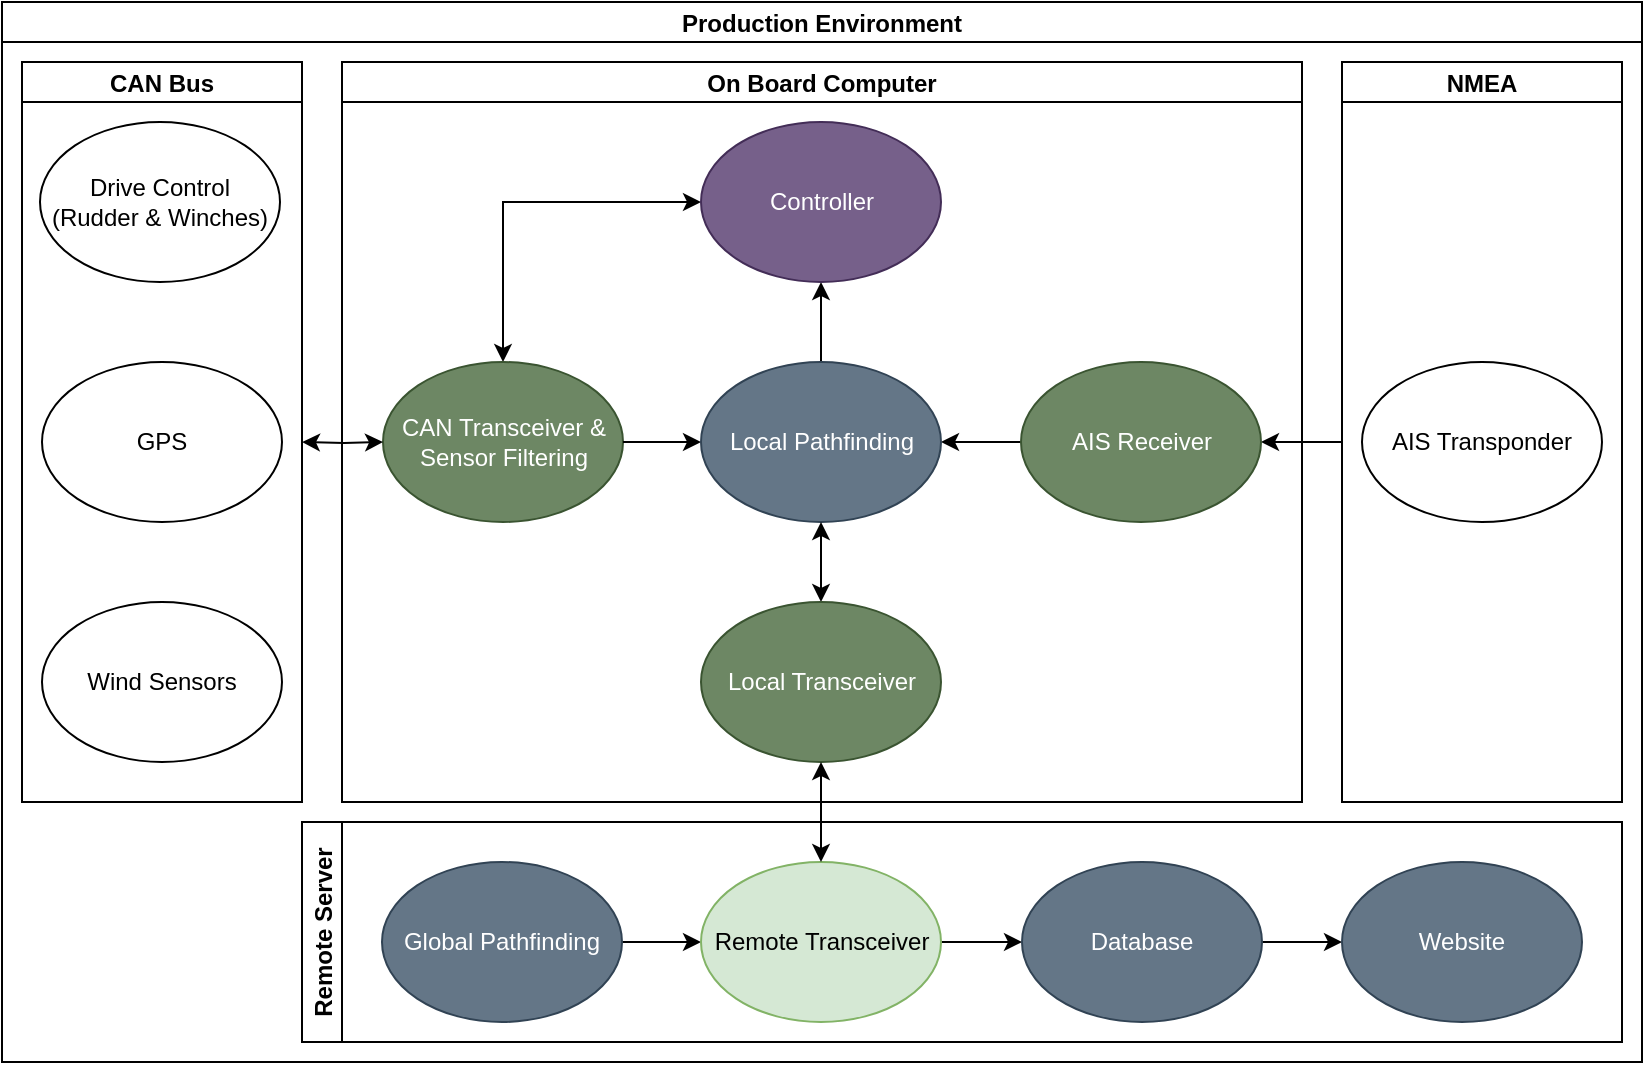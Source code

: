 <mxfile version="21.7.0" type="google" pages="2">
  <diagram id="6dpGaRViK5-KC6f_B9J0" name="Production">
    <mxGraphModel dx="1426" dy="871" grid="1" gridSize="10" guides="1" tooltips="1" connect="1" arrows="1" fold="1" page="1" pageScale="1" pageWidth="850" pageHeight="1100" math="0" shadow="0">
      <root>
        <mxCell id="0" />
        <mxCell id="1" parent="0" />
        <mxCell id="KsZ76u9eLb66CKfzeYmg-22" style="edgeStyle=orthogonalEdgeStyle;rounded=0;orthogonalLoop=1;jettySize=auto;html=1;startArrow=classic;startFill=1;endArrow=none;endFill=0;exitX=1;exitY=0.5;exitDx=0;exitDy=0;" parent="1" source="vIOQHknkMl5RCMePfUdX-33" edge="1">
          <mxGeometry relative="1" as="geometry">
            <mxPoint x="650" y="560" as="sourcePoint" />
            <mxPoint x="680" y="560" as="targetPoint" />
          </mxGeometry>
        </mxCell>
        <mxCell id="vIOQHknkMl5RCMePfUdX-27" value="On Board Computer" style="swimlane;startSize=20;" parent="1" vertex="1">
          <mxGeometry x="180" y="370" width="480" height="370" as="geometry">
            <mxRectangle x="190" y="370" width="160" height="30" as="alternateBounds" />
          </mxGeometry>
        </mxCell>
        <mxCell id="KsZ76u9eLb66CKfzeYmg-25" style="edgeStyle=orthogonalEdgeStyle;rounded=0;orthogonalLoop=1;jettySize=auto;html=1;startArrow=none;startFill=0;" parent="vIOQHknkMl5RCMePfUdX-27" source="vIOQHknkMl5RCMePfUdX-33" target="vIOQHknkMl5RCMePfUdX-11" edge="1">
          <mxGeometry relative="1" as="geometry" />
        </mxCell>
        <mxCell id="vIOQHknkMl5RCMePfUdX-33" value="AIS Receiver" style="ellipse;whiteSpace=wrap;html=1;fillColor=#6d8764;fontColor=#ffffff;strokeColor=#3A5431;" parent="vIOQHknkMl5RCMePfUdX-27" vertex="1">
          <mxGeometry x="339.5" y="150" width="120" height="80" as="geometry" />
        </mxCell>
        <mxCell id="KsZ76u9eLb66CKfzeYmg-27" style="edgeStyle=orthogonalEdgeStyle;rounded=0;orthogonalLoop=1;jettySize=auto;html=1;entryX=0.5;entryY=0;entryDx=0;entryDy=0;startArrow=classic;startFill=1;endArrow=none;endFill=0;" parent="vIOQHknkMl5RCMePfUdX-27" source="vIOQHknkMl5RCMePfUdX-13" target="vIOQHknkMl5RCMePfUdX-11" edge="1">
          <mxGeometry relative="1" as="geometry" />
        </mxCell>
        <mxCell id="KsZ76u9eLb66CKfzeYmg-28" style="edgeStyle=orthogonalEdgeStyle;rounded=0;orthogonalLoop=1;jettySize=auto;html=1;entryX=0.5;entryY=0;entryDx=0;entryDy=0;startArrow=classic;startFill=1;" parent="vIOQHknkMl5RCMePfUdX-27" source="vIOQHknkMl5RCMePfUdX-13" target="vIOQHknkMl5RCMePfUdX-20" edge="1">
          <mxGeometry relative="1" as="geometry" />
        </mxCell>
        <mxCell id="vIOQHknkMl5RCMePfUdX-13" value="Controller" style="ellipse;whiteSpace=wrap;html=1;fillColor=#76608a;fontColor=#ffffff;strokeColor=#432D57;" parent="vIOQHknkMl5RCMePfUdX-27" vertex="1">
          <mxGeometry x="179.5" y="30" width="120" height="80" as="geometry" />
        </mxCell>
        <mxCell id="vIOQHknkMl5RCMePfUdX-20" value="CAN Transceiver &amp;amp; Sensor Filtering" style="ellipse;whiteSpace=wrap;html=1;fillColor=#6d8764;fontColor=#ffffff;strokeColor=#3A5431;" parent="vIOQHknkMl5RCMePfUdX-27" vertex="1">
          <mxGeometry x="20.5" y="150" width="120" height="80" as="geometry" />
        </mxCell>
        <mxCell id="KsZ76u9eLb66CKfzeYmg-26" style="edgeStyle=orthogonalEdgeStyle;rounded=0;orthogonalLoop=1;jettySize=auto;html=1;entryX=1;entryY=0.5;entryDx=0;entryDy=0;startArrow=classic;startFill=1;endArrow=none;endFill=0;" parent="vIOQHknkMl5RCMePfUdX-27" source="vIOQHknkMl5RCMePfUdX-11" target="vIOQHknkMl5RCMePfUdX-20" edge="1">
          <mxGeometry relative="1" as="geometry" />
        </mxCell>
        <mxCell id="vIOQHknkMl5RCMePfUdX-11" value="Local Pathfinding" style="ellipse;whiteSpace=wrap;html=1;fillColor=#647687;fontColor=#ffffff;strokeColor=#314354;" parent="vIOQHknkMl5RCMePfUdX-27" vertex="1">
          <mxGeometry x="179.5" y="150" width="120" height="80" as="geometry" />
        </mxCell>
        <mxCell id="KsZ76u9eLb66CKfzeYmg-24" style="edgeStyle=orthogonalEdgeStyle;rounded=0;orthogonalLoop=1;jettySize=auto;html=1;entryX=0.5;entryY=1;entryDx=0;entryDy=0;startArrow=classic;startFill=1;" parent="vIOQHknkMl5RCMePfUdX-27" source="vIOQHknkMl5RCMePfUdX-25" target="vIOQHknkMl5RCMePfUdX-11" edge="1">
          <mxGeometry relative="1" as="geometry" />
        </mxCell>
        <mxCell id="vIOQHknkMl5RCMePfUdX-25" value="Local Transceiver" style="ellipse;whiteSpace=wrap;html=1;fillColor=#6d8764;fontColor=#ffffff;strokeColor=#3A5431;" parent="vIOQHknkMl5RCMePfUdX-27" vertex="1">
          <mxGeometry x="179.5" y="270" width="120" height="80" as="geometry" />
        </mxCell>
        <mxCell id="KsZ76u9eLb66CKfzeYmg-9" value="Remote Server" style="swimlane;horizontal=0;startSize=20;" parent="1" vertex="1">
          <mxGeometry x="160" y="750" width="660" height="110" as="geometry">
            <mxRectangle x="170" y="740" width="40" height="120" as="alternateBounds" />
          </mxGeometry>
        </mxCell>
        <mxCell id="KsZ76u9eLb66CKfzeYmg-32" style="edgeStyle=orthogonalEdgeStyle;rounded=0;orthogonalLoop=1;jettySize=auto;html=1;entryX=0;entryY=0.5;entryDx=0;entryDy=0;startArrow=none;startFill=0;endArrow=classic;endFill=1;" parent="KsZ76u9eLb66CKfzeYmg-9" source="KsZ76u9eLb66CKfzeYmg-12" target="KsZ76u9eLb66CKfzeYmg-11" edge="1">
          <mxGeometry relative="1" as="geometry" />
        </mxCell>
        <mxCell id="KsZ76u9eLb66CKfzeYmg-12" value="Global Pathfinding" style="ellipse;whiteSpace=wrap;html=1;fillColor=#647687;fontColor=#ffffff;strokeColor=#314354;" parent="KsZ76u9eLb66CKfzeYmg-9" vertex="1">
          <mxGeometry x="40" y="20" width="120" height="80" as="geometry" />
        </mxCell>
        <mxCell id="KsZ76u9eLb66CKfzeYmg-31" style="edgeStyle=orthogonalEdgeStyle;rounded=0;orthogonalLoop=1;jettySize=auto;html=1;entryX=0;entryY=0.5;entryDx=0;entryDy=0;startArrow=none;startFill=0;endArrow=classic;endFill=1;" parent="KsZ76u9eLb66CKfzeYmg-9" source="KsZ76u9eLb66CKfzeYmg-11" target="KsZ76u9eLb66CKfzeYmg-10" edge="1">
          <mxGeometry relative="1" as="geometry" />
        </mxCell>
        <mxCell id="KsZ76u9eLb66CKfzeYmg-11" value="&lt;font color=&quot;#000000&quot;&gt;Remote Transceiver&lt;/font&gt;" style="ellipse;whiteSpace=wrap;html=1;fillColor=#d5e8d4;strokeColor=#82b366;" parent="KsZ76u9eLb66CKfzeYmg-9" vertex="1">
          <mxGeometry x="199.5" y="20" width="120" height="80" as="geometry" />
        </mxCell>
        <mxCell id="Pr3bSfDw9vDTXDIcrWh--2" style="edgeStyle=orthogonalEdgeStyle;rounded=0;orthogonalLoop=1;jettySize=auto;html=1;entryX=0;entryY=0.5;entryDx=0;entryDy=0;" parent="KsZ76u9eLb66CKfzeYmg-9" source="KsZ76u9eLb66CKfzeYmg-10" target="Pr3bSfDw9vDTXDIcrWh--1" edge="1">
          <mxGeometry relative="1" as="geometry" />
        </mxCell>
        <mxCell id="KsZ76u9eLb66CKfzeYmg-10" value="Database" style="ellipse;whiteSpace=wrap;html=1;fillColor=#647687;fontColor=#ffffff;strokeColor=#314354;" parent="KsZ76u9eLb66CKfzeYmg-9" vertex="1">
          <mxGeometry x="360" y="20" width="120" height="80" as="geometry" />
        </mxCell>
        <mxCell id="Pr3bSfDw9vDTXDIcrWh--1" value="Website" style="ellipse;whiteSpace=wrap;html=1;fillColor=#647687;fontColor=#ffffff;strokeColor=#314354;" parent="KsZ76u9eLb66CKfzeYmg-9" vertex="1">
          <mxGeometry x="520" y="20" width="120" height="80" as="geometry" />
        </mxCell>
        <mxCell id="KsZ76u9eLb66CKfzeYmg-15" value="NMEA" style="swimlane;startSize=20;" parent="1" vertex="1">
          <mxGeometry x="680" y="370" width="140" height="370" as="geometry">
            <mxRectangle x="660" y="370" width="140" height="30" as="alternateBounds" />
          </mxGeometry>
        </mxCell>
        <mxCell id="KsZ76u9eLb66CKfzeYmg-16" value="AIS Transponder" style="ellipse;whiteSpace=wrap;html=1;" parent="KsZ76u9eLb66CKfzeYmg-15" vertex="1">
          <mxGeometry x="10" y="150" width="120" height="80" as="geometry" />
        </mxCell>
        <mxCell id="KsZ76u9eLb66CKfzeYmg-21" style="edgeStyle=orthogonalEdgeStyle;rounded=0;orthogonalLoop=1;jettySize=auto;html=1;startArrow=classic;startFill=1;entryX=0;entryY=0.5;entryDx=0;entryDy=0;" parent="1" target="vIOQHknkMl5RCMePfUdX-20" edge="1">
          <mxGeometry relative="1" as="geometry">
            <mxPoint x="160" y="560" as="sourcePoint" />
            <mxPoint x="190" y="560" as="targetPoint" />
          </mxGeometry>
        </mxCell>
        <mxCell id="KsZ76u9eLb66CKfzeYmg-13" value="CAN Bus" style="swimlane;startSize=20;" parent="1" vertex="1">
          <mxGeometry x="20" y="370" width="140" height="370" as="geometry">
            <mxRectangle x="-150" width="140" height="30" as="alternateBounds" />
          </mxGeometry>
        </mxCell>
        <mxCell id="vIOQHknkMl5RCMePfUdX-6" value="Drive Control&lt;br&gt;(Rudder &amp;amp; Winches)" style="ellipse;whiteSpace=wrap;html=1;" parent="KsZ76u9eLb66CKfzeYmg-13" vertex="1">
          <mxGeometry x="9" y="30" width="120" height="80" as="geometry" />
        </mxCell>
        <mxCell id="vIOQHknkMl5RCMePfUdX-1" value="Wind Sensors" style="ellipse;whiteSpace=wrap;html=1;" parent="KsZ76u9eLb66CKfzeYmg-13" vertex="1">
          <mxGeometry x="10" y="270" width="120" height="80" as="geometry" />
        </mxCell>
        <mxCell id="KsZ76u9eLb66CKfzeYmg-17" value="GPS" style="ellipse;whiteSpace=wrap;html=1;" parent="KsZ76u9eLb66CKfzeYmg-13" vertex="1">
          <mxGeometry x="10" y="150" width="120" height="80" as="geometry" />
        </mxCell>
        <mxCell id="KsZ76u9eLb66CKfzeYmg-23" style="edgeStyle=orthogonalEdgeStyle;rounded=0;orthogonalLoop=1;jettySize=auto;html=1;entryX=0.5;entryY=0;entryDx=0;entryDy=0;startArrow=classic;startFill=1;" parent="1" source="vIOQHknkMl5RCMePfUdX-25" target="KsZ76u9eLb66CKfzeYmg-11" edge="1">
          <mxGeometry relative="1" as="geometry" />
        </mxCell>
        <mxCell id="yewyu2HUjisYkBG76-gu-1" value="Production Environment" style="swimlane;startSize=20;" vertex="1" parent="1">
          <mxGeometry x="10" y="340" width="820" height="530" as="geometry">
            <mxRectangle x="-150" width="140" height="30" as="alternateBounds" />
          </mxGeometry>
        </mxCell>
      </root>
    </mxGraphModel>
  </diagram>
  <diagram id="FeDrMW7sDEImGOhAA6dZ" name="Development">
    <mxGraphModel dx="1426" dy="871" grid="1" gridSize="10" guides="1" tooltips="1" connect="1" arrows="1" fold="1" page="1" pageScale="1" pageWidth="850" pageHeight="1100" math="0" shadow="0">
      <root>
        <mxCell id="0" />
        <mxCell id="1" parent="0" />
        <mxCell id="Vh2PpiDrDDZAxNeHNZ5p-1" value="Development Environment" style="swimlane;startSize=20;" parent="1" vertex="1">
          <mxGeometry x="30" y="370" width="780" height="360" as="geometry">
            <mxRectangle x="190" y="370" width="160" height="30" as="alternateBounds" />
          </mxGeometry>
        </mxCell>
        <mxCell id="Vh2PpiDrDDZAxNeHNZ5p-2" style="edgeStyle=orthogonalEdgeStyle;rounded=0;orthogonalLoop=1;jettySize=auto;html=1;startArrow=none;startFill=0;" parent="Vh2PpiDrDDZAxNeHNZ5p-1" source="Vh2PpiDrDDZAxNeHNZ5p-3" target="Vh2PpiDrDDZAxNeHNZ5p-10" edge="1">
          <mxGeometry relative="1" as="geometry" />
        </mxCell>
        <mxCell id="Vh2PpiDrDDZAxNeHNZ5p-3" value="AIS Receiver" style="ellipse;whiteSpace=wrap;html=1;fillColor=#6d8764;fontColor=#ffffff;strokeColor=#3A5431;" parent="Vh2PpiDrDDZAxNeHNZ5p-1" vertex="1">
          <mxGeometry x="490" y="150" width="120" height="80" as="geometry" />
        </mxCell>
        <mxCell id="Vh2PpiDrDDZAxNeHNZ5p-4" style="edgeStyle=orthogonalEdgeStyle;rounded=0;orthogonalLoop=1;jettySize=auto;html=1;entryX=0.5;entryY=0;entryDx=0;entryDy=0;startArrow=classic;startFill=1;endArrow=none;endFill=0;" parent="Vh2PpiDrDDZAxNeHNZ5p-1" source="Vh2PpiDrDDZAxNeHNZ5p-6" target="Vh2PpiDrDDZAxNeHNZ5p-10" edge="1">
          <mxGeometry relative="1" as="geometry" />
        </mxCell>
        <mxCell id="Vh2PpiDrDDZAxNeHNZ5p-6" value="Controller" style="ellipse;whiteSpace=wrap;html=1;fillColor=#76608a;fontColor=#ffffff;strokeColor=#432D57;" parent="Vh2PpiDrDDZAxNeHNZ5p-1" vertex="1">
          <mxGeometry x="330" y="30" width="120" height="80" as="geometry" />
        </mxCell>
        <mxCell id="Vh2PpiDrDDZAxNeHNZ5p-8" value="CAN Transceiver &amp;amp; Sensor Filtering" style="ellipse;whiteSpace=wrap;html=1;fillColor=#6d8764;fontColor=#ffffff;strokeColor=#3A5431;" parent="Vh2PpiDrDDZAxNeHNZ5p-1" vertex="1">
          <mxGeometry x="170" y="150" width="120" height="80" as="geometry" />
        </mxCell>
        <mxCell id="Vh2PpiDrDDZAxNeHNZ5p-9" style="edgeStyle=orthogonalEdgeStyle;rounded=0;orthogonalLoop=1;jettySize=auto;html=1;entryX=1;entryY=0.5;entryDx=0;entryDy=0;startArrow=classic;startFill=1;endArrow=none;endFill=0;" parent="Vh2PpiDrDDZAxNeHNZ5p-1" source="Vh2PpiDrDDZAxNeHNZ5p-10" target="Vh2PpiDrDDZAxNeHNZ5p-8" edge="1">
          <mxGeometry relative="1" as="geometry" />
        </mxCell>
        <mxCell id="Vh2PpiDrDDZAxNeHNZ5p-10" value="Local Pathfinding" style="ellipse;whiteSpace=wrap;html=1;fillColor=#647687;fontColor=#ffffff;strokeColor=#314354;" parent="Vh2PpiDrDDZAxNeHNZ5p-1" vertex="1">
          <mxGeometry x="330" y="150" width="120" height="80" as="geometry" />
        </mxCell>
        <mxCell id="Vh2PpiDrDDZAxNeHNZ5p-11" style="edgeStyle=orthogonalEdgeStyle;rounded=0;orthogonalLoop=1;jettySize=auto;html=1;entryX=0.5;entryY=1;entryDx=0;entryDy=0;startArrow=classic;startFill=1;" parent="Vh2PpiDrDDZAxNeHNZ5p-1" source="Vh2PpiDrDDZAxNeHNZ5p-12" target="Vh2PpiDrDDZAxNeHNZ5p-10" edge="1">
          <mxGeometry relative="1" as="geometry" />
        </mxCell>
        <mxCell id="Vh2PpiDrDDZAxNeHNZ5p-12" value="Local Transceiver" style="ellipse;whiteSpace=wrap;html=1;fillColor=#6d8764;fontColor=#ffffff;strokeColor=#3A5431;" parent="Vh2PpiDrDDZAxNeHNZ5p-1" vertex="1">
          <mxGeometry x="330" y="270" width="120" height="80" as="geometry" />
        </mxCell>
        <mxCell id="Vh2PpiDrDDZAxNeHNZ5p-13" value="&lt;font color=&quot;#000000&quot;&gt;Mock Global Pathfinding&lt;/font&gt;" style="ellipse;whiteSpace=wrap;html=1;fillColor=#dae8fc;strokeColor=#6c8ebf;" parent="Vh2PpiDrDDZAxNeHNZ5p-1" vertex="1">
          <mxGeometry x="170" y="270" width="120" height="80" as="geometry" />
        </mxCell>
        <mxCell id="Vh2PpiDrDDZAxNeHNZ5p-14" style="edgeStyle=orthogonalEdgeStyle;rounded=0;orthogonalLoop=1;jettySize=auto;html=1;entryX=0;entryY=0.5;entryDx=0;entryDy=0;startArrow=none;startFill=0;endArrow=classic;endFill=1;" parent="Vh2PpiDrDDZAxNeHNZ5p-1" source="Vh2PpiDrDDZAxNeHNZ5p-13" target="Vh2PpiDrDDZAxNeHNZ5p-12" edge="1">
          <mxGeometry relative="1" as="geometry" />
        </mxCell>
        <mxCell id="ull5ZREIHlGREaMNpDVZ-2" style="edgeStyle=orthogonalEdgeStyle;rounded=0;orthogonalLoop=1;jettySize=auto;html=1;entryX=0;entryY=0.5;entryDx=0;entryDy=0;" parent="Vh2PpiDrDDZAxNeHNZ5p-1" source="Vh2PpiDrDDZAxNeHNZ5p-15" target="ull5ZREIHlGREaMNpDVZ-1" edge="1">
          <mxGeometry relative="1" as="geometry" />
        </mxCell>
        <mxCell id="Vh2PpiDrDDZAxNeHNZ5p-15" value="Database" style="ellipse;whiteSpace=wrap;html=1;fillColor=#647687;fontColor=#ffffff;strokeColor=#314354;" parent="Vh2PpiDrDDZAxNeHNZ5p-1" vertex="1">
          <mxGeometry x="490" y="270" width="120" height="80" as="geometry" />
        </mxCell>
        <mxCell id="Vh2PpiDrDDZAxNeHNZ5p-16" style="edgeStyle=orthogonalEdgeStyle;rounded=0;orthogonalLoop=1;jettySize=auto;html=1;entryX=0;entryY=0.5;entryDx=0;entryDy=0;startArrow=none;startFill=0;endArrow=classic;endFill=1;exitX=1;exitY=0.5;exitDx=0;exitDy=0;" parent="Vh2PpiDrDDZAxNeHNZ5p-1" source="Vh2PpiDrDDZAxNeHNZ5p-12" target="Vh2PpiDrDDZAxNeHNZ5p-15" edge="1">
          <mxGeometry relative="1" as="geometry" />
        </mxCell>
        <mxCell id="Vh2PpiDrDDZAxNeHNZ5p-19" style="edgeStyle=orthogonalEdgeStyle;rounded=0;orthogonalLoop=1;jettySize=auto;html=1;entryX=1;entryY=0.5;entryDx=0;entryDy=0;" parent="Vh2PpiDrDDZAxNeHNZ5p-1" source="Vh2PpiDrDDZAxNeHNZ5p-20" target="Vh2PpiDrDDZAxNeHNZ5p-3" edge="1">
          <mxGeometry relative="1" as="geometry" />
        </mxCell>
        <mxCell id="Vh2PpiDrDDZAxNeHNZ5p-20" value="&lt;font color=&quot;#000000&quot;&gt;Mock AIS&lt;/font&gt;" style="ellipse;whiteSpace=wrap;html=1;fillColor=#d5e8d4;strokeColor=#82b366;" parent="Vh2PpiDrDDZAxNeHNZ5p-1" vertex="1">
          <mxGeometry x="650" y="150" width="120" height="80" as="geometry" />
        </mxCell>
        <mxCell id="ull5ZREIHlGREaMNpDVZ-1" value="Website" style="ellipse;whiteSpace=wrap;html=1;fillColor=#647687;fontColor=#ffffff;strokeColor=#314354;" parent="Vh2PpiDrDDZAxNeHNZ5p-1" vertex="1">
          <mxGeometry x="650" y="270" width="120" height="80" as="geometry" />
        </mxCell>
        <mxCell id="D10RQVeoEi9cfb6Cx8f3-1" value="" style="endArrow=classic;startArrow=classic;html=1;rounded=0;edgeStyle=orthogonalEdgeStyle;exitX=0.5;exitY=0;exitDx=0;exitDy=0;entryX=0;entryY=0.5;entryDx=0;entryDy=0;" parent="Vh2PpiDrDDZAxNeHNZ5p-1" source="Vh2PpiDrDDZAxNeHNZ5p-8" target="Vh2PpiDrDDZAxNeHNZ5p-6" edge="1">
          <mxGeometry width="50" height="50" relative="1" as="geometry">
            <mxPoint x="400" y="150" as="sourcePoint" />
            <mxPoint x="450" y="100" as="targetPoint" />
          </mxGeometry>
        </mxCell>
        <mxCell id="Vh2PpiDrDDZAxNeHNZ5p-18" value="&lt;font color=&quot;#000000&quot;&gt;Simulator&lt;/font&gt;" style="ellipse;whiteSpace=wrap;html=1;fillColor=#e1d5e7;strokeColor=#9673a6;" parent="1" vertex="1">
          <mxGeometry x="40" y="520" width="120" height="80" as="geometry" />
        </mxCell>
        <mxCell id="Vh2PpiDrDDZAxNeHNZ5p-17" style="edgeStyle=orthogonalEdgeStyle;rounded=0;orthogonalLoop=1;jettySize=auto;html=1;entryX=0;entryY=0.5;entryDx=0;entryDy=0;exitX=1;exitY=0.5;exitDx=0;exitDy=0;" parent="1" source="Vh2PpiDrDDZAxNeHNZ5p-18" target="Vh2PpiDrDDZAxNeHNZ5p-8" edge="1">
          <mxGeometry relative="1" as="geometry">
            <mxPoint x="190" y="520" as="sourcePoint" />
          </mxGeometry>
        </mxCell>
        <mxCell id="Vh2PpiDrDDZAxNeHNZ5p-5" style="edgeStyle=orthogonalEdgeStyle;rounded=0;orthogonalLoop=1;jettySize=auto;html=1;entryX=0.5;entryY=0;entryDx=0;entryDy=0;exitX=0;exitY=0;exitDx=0;exitDy=0;" parent="1" source="Vh2PpiDrDDZAxNeHNZ5p-6" target="Vh2PpiDrDDZAxNeHNZ5p-18" edge="1">
          <mxGeometry relative="1" as="geometry">
            <mxPoint x="250" y="560" as="targetPoint" />
          </mxGeometry>
        </mxCell>
      </root>
    </mxGraphModel>
  </diagram>
</mxfile>
